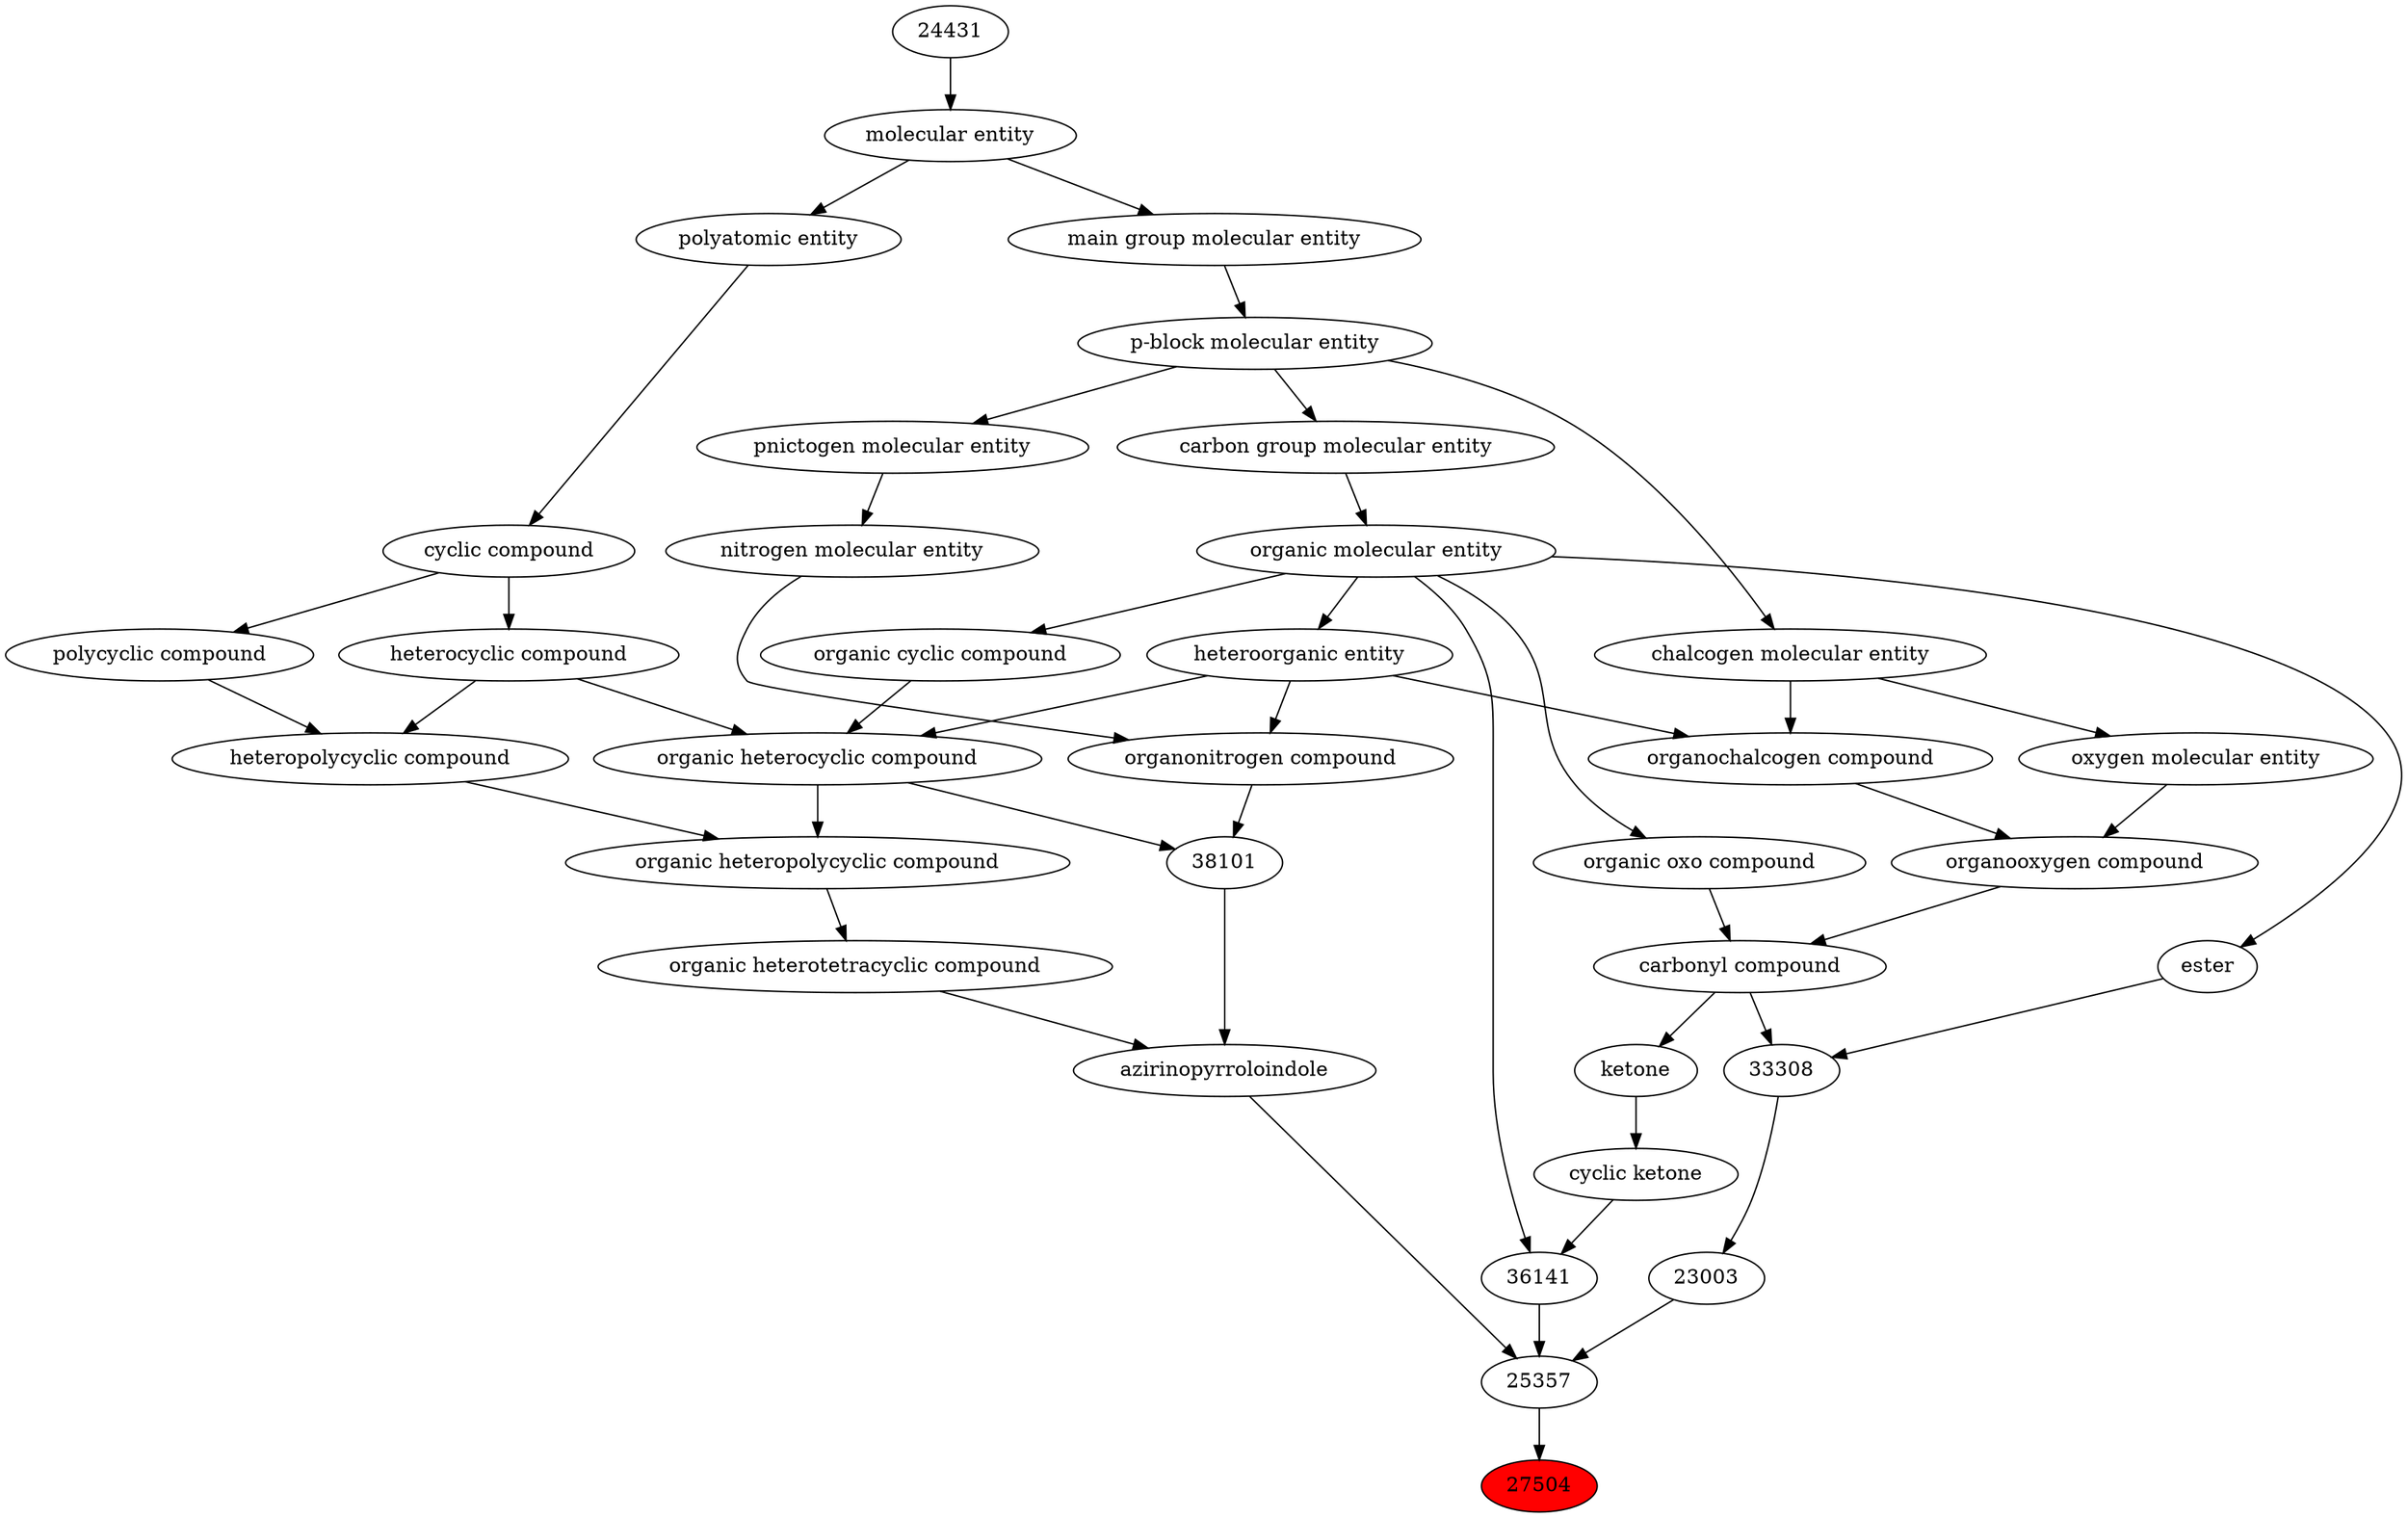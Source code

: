 digraph tree{ 
27504 [label="27504" fillcolor=red style=filled]
25357 -> 27504
25357 [label="25357"]
38303 -> 25357
23003 -> 25357
36141 -> 25357
38303 [label="azirinopyrroloindole"]
38163 -> 38303
38101 -> 38303
23003 [label="23003"]
33308 -> 23003
36141 [label="36141"]
50860 -> 36141
3992 -> 36141
38163 [label="organic heterotetracyclic compound"]
38166 -> 38163
38101 [label="38101"]
24532 -> 38101
35352 -> 38101
33308 [label="33308"]
36586 -> 33308
35701 -> 33308
50860 [label="organic molecular entity"]
33582 -> 50860
3992 [label="cyclic ketone"]
17087 -> 3992
38166 [label="organic heteropolycyclic compound"]
24532 -> 38166
33671 -> 38166
24532 [label="organic heterocyclic compound"]
33285 -> 24532
33832 -> 24532
5686 -> 24532
35352 [label="organonitrogen compound"]
51143 -> 35352
33285 -> 35352
36586 [label="carbonyl compound"]
36587 -> 36586
36963 -> 36586
35701 [label="ester"]
50860 -> 35701
33582 [label="carbon group molecular entity"]
33675 -> 33582
17087 [label="ketone"]
36586 -> 17087
33671 [label="heteropolycyclic compound"]
5686 -> 33671
33635 -> 33671
33285 [label="heteroorganic entity"]
50860 -> 33285
33832 [label="organic cyclic compound"]
50860 -> 33832
5686 [label="heterocyclic compound"]
33595 -> 5686
51143 [label="nitrogen molecular entity"]
33302 -> 51143
36587 [label="organic oxo compound"]
50860 -> 36587
36963 [label="organooxygen compound"]
36962 -> 36963
25806 -> 36963
33675 [label="p-block molecular entity"]
33579 -> 33675
33635 [label="polycyclic compound"]
33595 -> 33635
33595 [label="cyclic compound"]
36357 -> 33595
33302 [label="pnictogen molecular entity"]
33675 -> 33302
36962 [label="organochalcogen compound"]
33285 -> 36962
33304 -> 36962
25806 [label="oxygen molecular entity"]
33304 -> 25806
33579 [label="main group molecular entity"]
23367 -> 33579
36357 [label="polyatomic entity"]
23367 -> 36357
33304 [label="chalcogen molecular entity"]
33675 -> 33304
23367 [label="molecular entity"]
24431 -> 23367
24431 [label="24431"]
}
